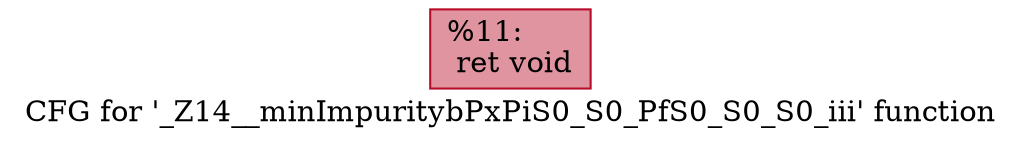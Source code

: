 digraph "CFG for '_Z14__minImpuritybPxPiS0_S0_PfS0_S0_S0_iii' function" {
	label="CFG for '_Z14__minImpuritybPxPiS0_S0_PfS0_S0_S0_iii' function";

	Node0x53abda0 [shape=record,color="#b70d28ff", style=filled, fillcolor="#b70d2870",label="{%11:\l  ret void\l}"];
}

